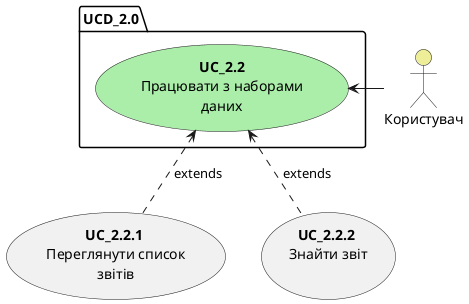 @startuml
package UCD_2.0 {
        usecase "<b>UC_2.2</b>\nПрацювати з наборами\nданих" as UC_2.2 #aaeeaa
    }

    actor "Користувач" as User #eeee99
    
    usecase "<b>UC_2.2.1</b> \nПереглянути список\nзвітів" as UC_2.2.1
    usecase "<b>UC_2.2.2</b> \nЗнайти звіт\n" as UC_2.2.2


    User -l-> UC_2.2
    
    UC_2.2.1 .u.> UC_2.2: extends
    UC_2.2.2 .u.> UC_2.2: extends
@enduml
